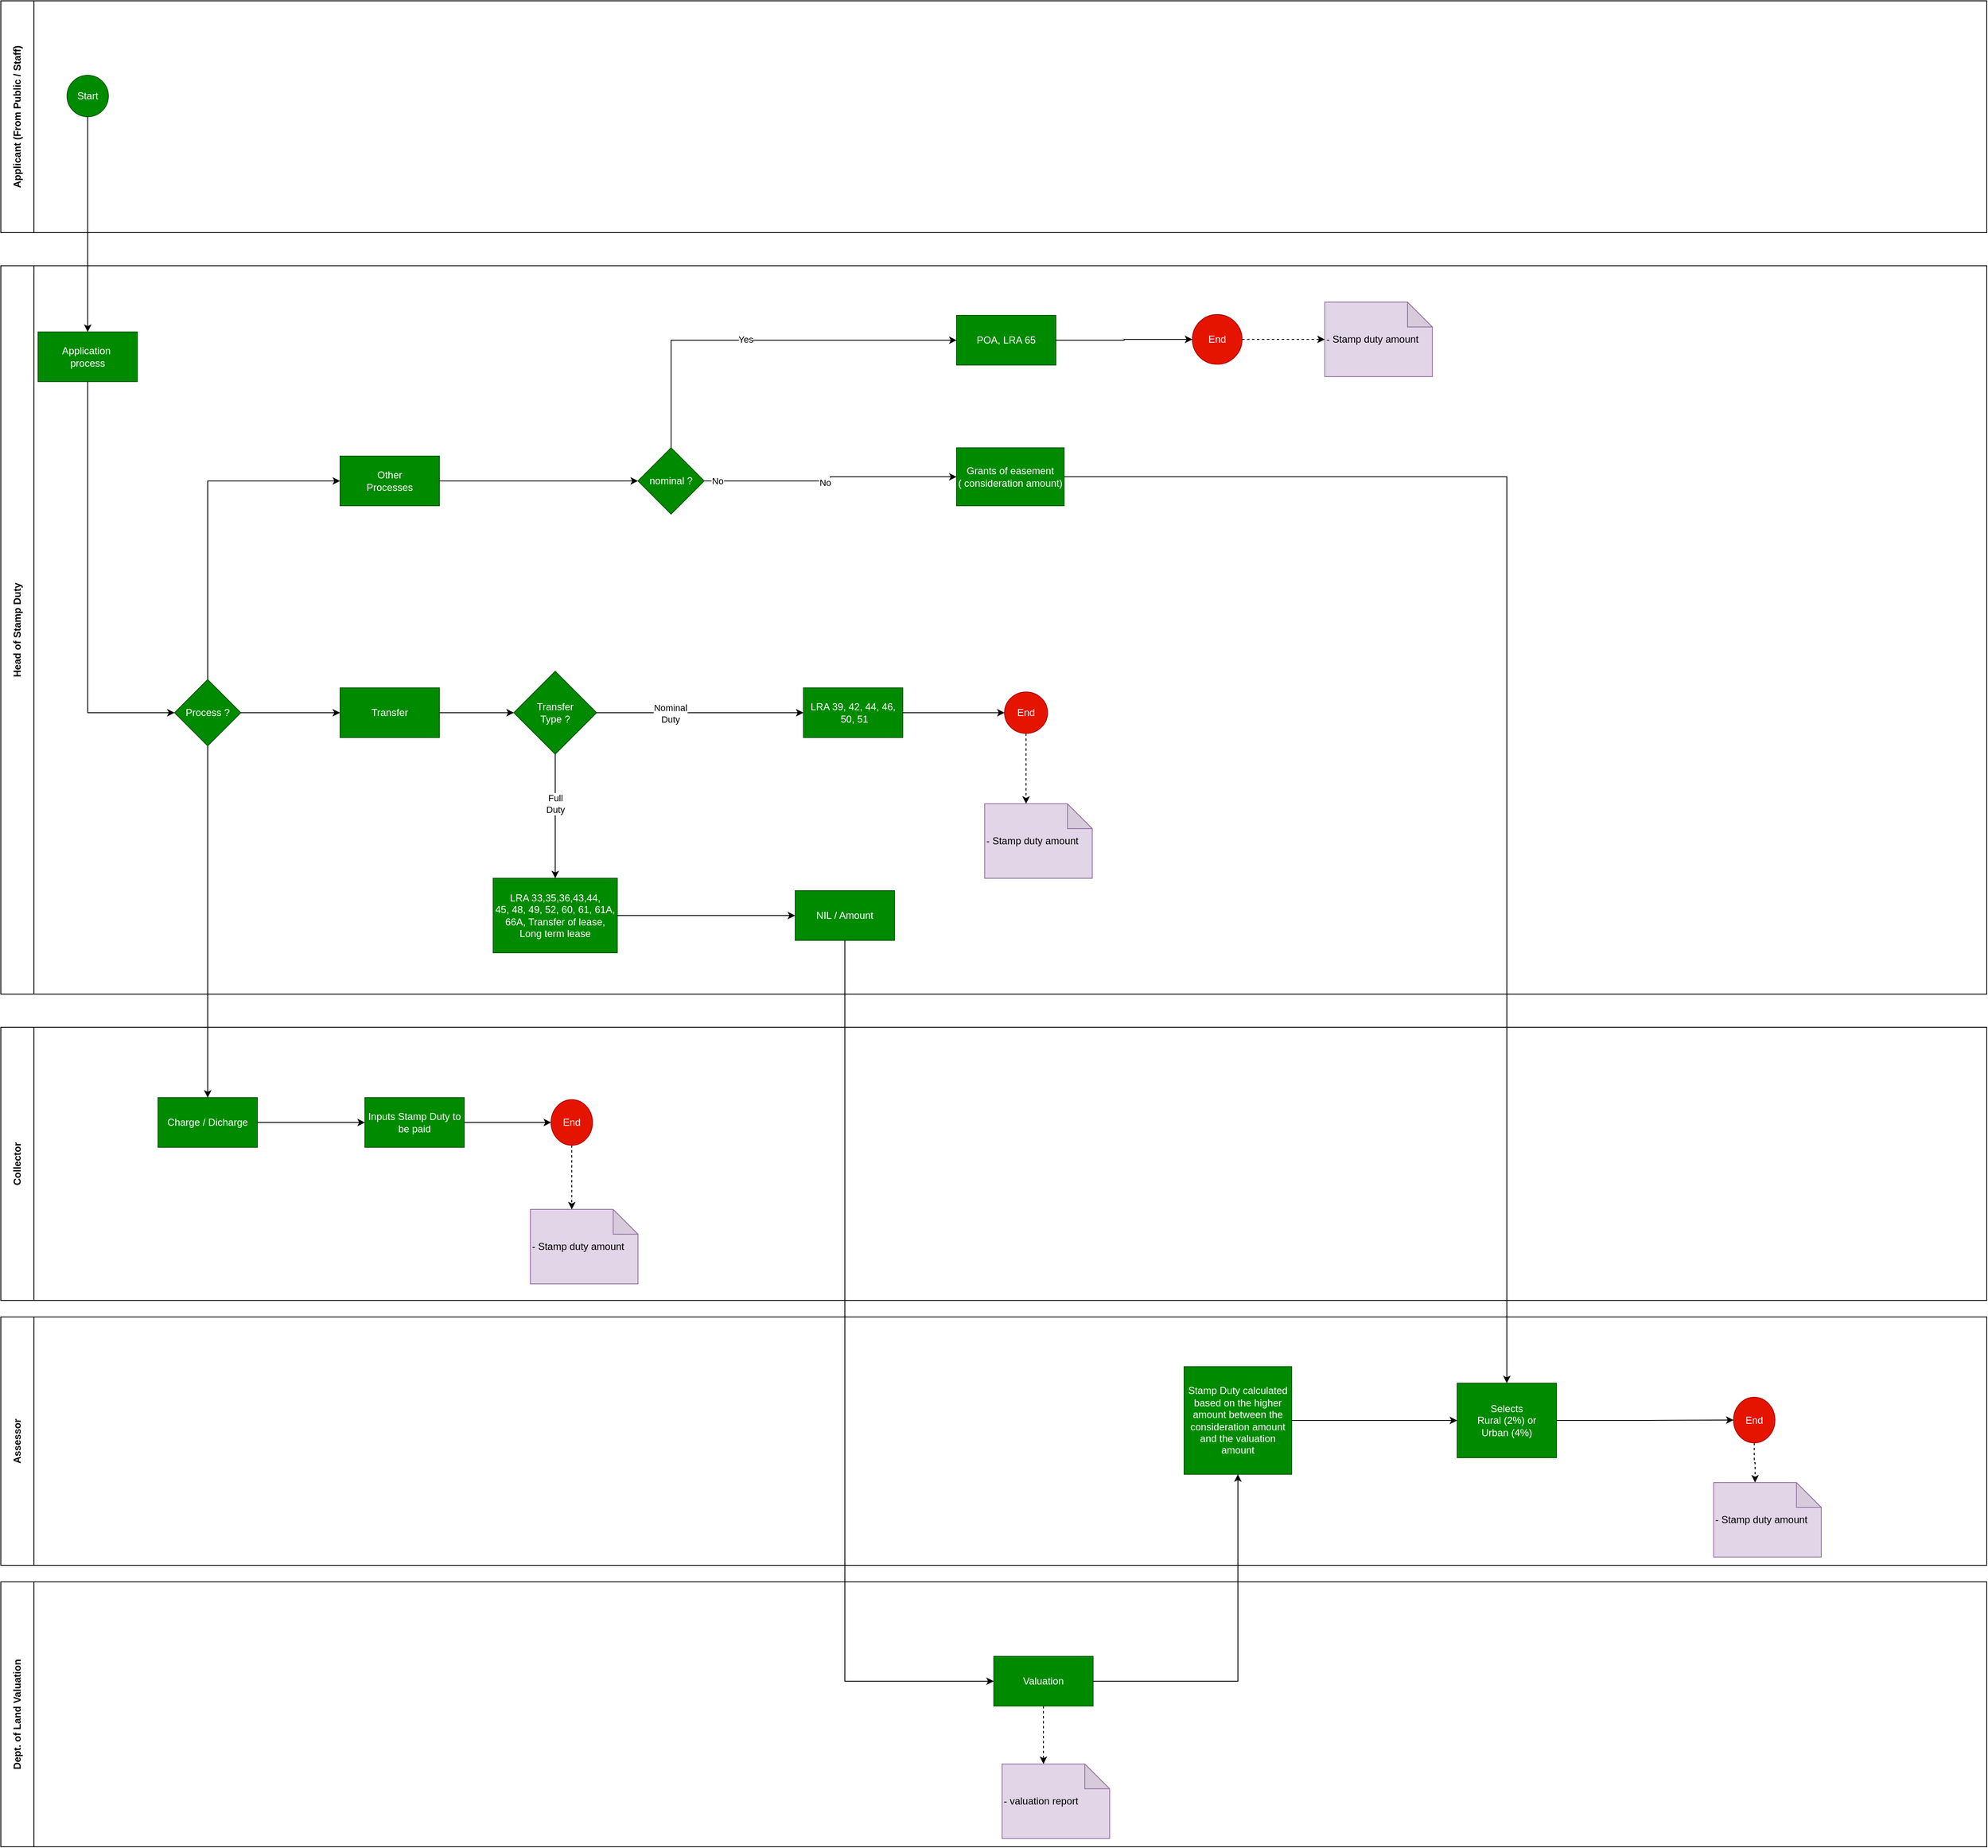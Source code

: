 <mxfile version="21.6.5" type="github">
  <diagram name="Page-1" id="wiHoxaamiO45fGIozESU">
    <mxGraphModel dx="1687" dy="929" grid="1" gridSize="10" guides="1" tooltips="1" connect="1" arrows="1" fold="1" page="1" pageScale="1" pageWidth="850" pageHeight="1100" math="0" shadow="0">
      <root>
        <mxCell id="0" />
        <mxCell id="1" parent="0" />
        <mxCell id="bjcQ7HL3ElRiH-m9O8MQ-53" value="" style="edgeStyle=orthogonalEdgeStyle;rounded=0;orthogonalLoop=1;jettySize=auto;html=1;exitX=0.5;exitY=1;exitDx=0;exitDy=0;" edge="1" parent="1" source="bjcQ7HL3ElRiH-m9O8MQ-5" target="bjcQ7HL3ElRiH-m9O8MQ-52">
          <mxGeometry relative="1" as="geometry" />
        </mxCell>
        <mxCell id="bjcQ7HL3ElRiH-m9O8MQ-79" value="Head of Stamp Duty" style="swimlane;horizontal=0;whiteSpace=wrap;html=1;startSize=40;" vertex="1" parent="1">
          <mxGeometry y="440" width="2400" height="880" as="geometry" />
        </mxCell>
        <mxCell id="bjcQ7HL3ElRiH-m9O8MQ-3" value="Application&amp;nbsp;&lt;br&gt;process" style="whiteSpace=wrap;html=1;fillColor=#008a00;strokeColor=#005700;fontColor=#ffffff;" vertex="1" parent="bjcQ7HL3ElRiH-m9O8MQ-79">
          <mxGeometry x="45" y="80" width="120" height="60" as="geometry" />
        </mxCell>
        <mxCell id="bjcQ7HL3ElRiH-m9O8MQ-9" value="Transfer" style="whiteSpace=wrap;html=1;fillColor=#008a00;strokeColor=#005700;fontColor=#ffffff;" vertex="1" parent="bjcQ7HL3ElRiH-m9O8MQ-79">
          <mxGeometry x="410" y="510" width="120" height="60" as="geometry" />
        </mxCell>
        <mxCell id="bjcQ7HL3ElRiH-m9O8MQ-11" value="Transfer&lt;br&gt;Type ?" style="rhombus;whiteSpace=wrap;html=1;fillColor=#008a00;strokeColor=#005700;fontColor=#ffffff;" vertex="1" parent="bjcQ7HL3ElRiH-m9O8MQ-79">
          <mxGeometry x="620" y="490" width="100" height="100" as="geometry" />
        </mxCell>
        <mxCell id="bjcQ7HL3ElRiH-m9O8MQ-12" value="" style="edgeStyle=orthogonalEdgeStyle;rounded=0;orthogonalLoop=1;jettySize=auto;html=1;" edge="1" parent="bjcQ7HL3ElRiH-m9O8MQ-79" source="bjcQ7HL3ElRiH-m9O8MQ-9" target="bjcQ7HL3ElRiH-m9O8MQ-11">
          <mxGeometry relative="1" as="geometry" />
        </mxCell>
        <mxCell id="bjcQ7HL3ElRiH-m9O8MQ-5" value="Process ?" style="rhombus;whiteSpace=wrap;html=1;fillColor=#008a00;strokeColor=#005700;fontColor=#ffffff;" vertex="1" parent="bjcQ7HL3ElRiH-m9O8MQ-79">
          <mxGeometry x="210" y="500" width="80" height="80" as="geometry" />
        </mxCell>
        <mxCell id="bjcQ7HL3ElRiH-m9O8MQ-6" value="" style="edgeStyle=orthogonalEdgeStyle;rounded=0;orthogonalLoop=1;jettySize=auto;html=1;entryX=0;entryY=0.5;entryDx=0;entryDy=0;exitX=0.5;exitY=1;exitDx=0;exitDy=0;" edge="1" parent="bjcQ7HL3ElRiH-m9O8MQ-79" source="bjcQ7HL3ElRiH-m9O8MQ-3" target="bjcQ7HL3ElRiH-m9O8MQ-5">
          <mxGeometry relative="1" as="geometry" />
        </mxCell>
        <mxCell id="bjcQ7HL3ElRiH-m9O8MQ-10" value="" style="edgeStyle=orthogonalEdgeStyle;rounded=0;orthogonalLoop=1;jettySize=auto;html=1;" edge="1" parent="bjcQ7HL3ElRiH-m9O8MQ-79" source="bjcQ7HL3ElRiH-m9O8MQ-5" target="bjcQ7HL3ElRiH-m9O8MQ-9">
          <mxGeometry relative="1" as="geometry" />
        </mxCell>
        <mxCell id="bjcQ7HL3ElRiH-m9O8MQ-18" value="LRA 39, 42, 44, 46,&lt;br&gt;&amp;nbsp;50, 51" style="whiteSpace=wrap;html=1;fillColor=#008a00;strokeColor=#005700;fontColor=#ffffff;" vertex="1" parent="bjcQ7HL3ElRiH-m9O8MQ-79">
          <mxGeometry x="970" y="510" width="120" height="60" as="geometry" />
        </mxCell>
        <mxCell id="bjcQ7HL3ElRiH-m9O8MQ-19" value="" style="edgeStyle=orthogonalEdgeStyle;rounded=0;orthogonalLoop=1;jettySize=auto;html=1;" edge="1" parent="bjcQ7HL3ElRiH-m9O8MQ-79" source="bjcQ7HL3ElRiH-m9O8MQ-11" target="bjcQ7HL3ElRiH-m9O8MQ-18">
          <mxGeometry relative="1" as="geometry" />
        </mxCell>
        <mxCell id="bjcQ7HL3ElRiH-m9O8MQ-20" value="Nominal&lt;br&gt;Duty" style="edgeLabel;html=1;align=center;verticalAlign=middle;resizable=0;points=[];" vertex="1" connectable="0" parent="bjcQ7HL3ElRiH-m9O8MQ-19">
          <mxGeometry x="-0.289" y="-1" relative="1" as="geometry">
            <mxPoint as="offset" />
          </mxGeometry>
        </mxCell>
        <mxCell id="bjcQ7HL3ElRiH-m9O8MQ-15" value="LRA 33,35,36,43,44,&lt;br&gt;45, 48, 49, 52, 60, 61, 61A, 66A, Transfer of lease, Long term lease" style="whiteSpace=wrap;html=1;fillColor=#008a00;strokeColor=#005700;fontColor=#ffffff;" vertex="1" parent="bjcQ7HL3ElRiH-m9O8MQ-79">
          <mxGeometry x="595" y="740" width="150" height="90" as="geometry" />
        </mxCell>
        <mxCell id="bjcQ7HL3ElRiH-m9O8MQ-16" value="" style="edgeStyle=orthogonalEdgeStyle;rounded=0;orthogonalLoop=1;jettySize=auto;html=1;" edge="1" parent="bjcQ7HL3ElRiH-m9O8MQ-79" source="bjcQ7HL3ElRiH-m9O8MQ-11" target="bjcQ7HL3ElRiH-m9O8MQ-15">
          <mxGeometry relative="1" as="geometry" />
        </mxCell>
        <mxCell id="bjcQ7HL3ElRiH-m9O8MQ-17" value="Full&lt;br&gt;Duty" style="edgeLabel;html=1;align=center;verticalAlign=middle;resizable=0;points=[];" vertex="1" connectable="0" parent="bjcQ7HL3ElRiH-m9O8MQ-16">
          <mxGeometry x="-0.2" relative="1" as="geometry">
            <mxPoint as="offset" />
          </mxGeometry>
        </mxCell>
        <mxCell id="bjcQ7HL3ElRiH-m9O8MQ-98" style="edgeStyle=orthogonalEdgeStyle;rounded=0;orthogonalLoop=1;jettySize=auto;html=1;entryX=0;entryY=0;entryDx=50;entryDy=0;entryPerimeter=0;dashed=1;" edge="1" parent="bjcQ7HL3ElRiH-m9O8MQ-79" source="bjcQ7HL3ElRiH-m9O8MQ-77" target="bjcQ7HL3ElRiH-m9O8MQ-97">
          <mxGeometry relative="1" as="geometry" />
        </mxCell>
        <mxCell id="bjcQ7HL3ElRiH-m9O8MQ-77" value="End" style="ellipse;whiteSpace=wrap;html=1;fillColor=#e51400;strokeColor=#B20000;fontColor=#ffffff;" vertex="1" parent="bjcQ7HL3ElRiH-m9O8MQ-79">
          <mxGeometry x="1213" y="515" width="52" height="50" as="geometry" />
        </mxCell>
        <mxCell id="bjcQ7HL3ElRiH-m9O8MQ-78" value="" style="edgeStyle=orthogonalEdgeStyle;rounded=0;orthogonalLoop=1;jettySize=auto;html=1;" edge="1" parent="bjcQ7HL3ElRiH-m9O8MQ-79" source="bjcQ7HL3ElRiH-m9O8MQ-18" target="bjcQ7HL3ElRiH-m9O8MQ-77">
          <mxGeometry relative="1" as="geometry" />
        </mxCell>
        <mxCell id="bjcQ7HL3ElRiH-m9O8MQ-23" value="NIL / Amount" style="whiteSpace=wrap;html=1;fillColor=#008a00;strokeColor=#005700;fontColor=#ffffff;" vertex="1" parent="bjcQ7HL3ElRiH-m9O8MQ-79">
          <mxGeometry x="960" y="755" width="120" height="60" as="geometry" />
        </mxCell>
        <mxCell id="bjcQ7HL3ElRiH-m9O8MQ-22" value="" style="edgeStyle=orthogonalEdgeStyle;rounded=0;orthogonalLoop=1;jettySize=auto;html=1;entryX=0;entryY=0.5;entryDx=0;entryDy=0;" edge="1" parent="bjcQ7HL3ElRiH-m9O8MQ-79" source="bjcQ7HL3ElRiH-m9O8MQ-15" target="bjcQ7HL3ElRiH-m9O8MQ-23">
          <mxGeometry relative="1" as="geometry">
            <mxPoint x="910" y="380" as="targetPoint" />
          </mxGeometry>
        </mxCell>
        <mxCell id="bjcQ7HL3ElRiH-m9O8MQ-50" value="Other&lt;br&gt;Processes" style="whiteSpace=wrap;html=1;fillColor=#008a00;strokeColor=#005700;fontColor=#ffffff;" vertex="1" parent="bjcQ7HL3ElRiH-m9O8MQ-79">
          <mxGeometry x="410" y="230" width="120" height="60" as="geometry" />
        </mxCell>
        <mxCell id="bjcQ7HL3ElRiH-m9O8MQ-51" value="" style="edgeStyle=orthogonalEdgeStyle;rounded=0;orthogonalLoop=1;jettySize=auto;html=1;exitX=0.5;exitY=0;exitDx=0;exitDy=0;entryX=0;entryY=0.5;entryDx=0;entryDy=0;" edge="1" parent="bjcQ7HL3ElRiH-m9O8MQ-79" source="bjcQ7HL3ElRiH-m9O8MQ-5" target="bjcQ7HL3ElRiH-m9O8MQ-50">
          <mxGeometry relative="1" as="geometry" />
        </mxCell>
        <mxCell id="bjcQ7HL3ElRiH-m9O8MQ-54" value="nominal ?" style="rhombus;whiteSpace=wrap;html=1;fillColor=#008a00;strokeColor=#005700;fontColor=#ffffff;" vertex="1" parent="bjcQ7HL3ElRiH-m9O8MQ-79">
          <mxGeometry x="770" y="220" width="80" height="80" as="geometry" />
        </mxCell>
        <mxCell id="bjcQ7HL3ElRiH-m9O8MQ-55" value="" style="edgeStyle=orthogonalEdgeStyle;rounded=0;orthogonalLoop=1;jettySize=auto;html=1;" edge="1" parent="bjcQ7HL3ElRiH-m9O8MQ-79" source="bjcQ7HL3ElRiH-m9O8MQ-50" target="bjcQ7HL3ElRiH-m9O8MQ-54">
          <mxGeometry relative="1" as="geometry" />
        </mxCell>
        <mxCell id="bjcQ7HL3ElRiH-m9O8MQ-56" value="POA, LRA 65" style="whiteSpace=wrap;html=1;fillColor=#008a00;strokeColor=#005700;fontColor=#ffffff;" vertex="1" parent="bjcQ7HL3ElRiH-m9O8MQ-79">
          <mxGeometry x="1155" y="60" width="120" height="60" as="geometry" />
        </mxCell>
        <mxCell id="bjcQ7HL3ElRiH-m9O8MQ-57" value="" style="edgeStyle=orthogonalEdgeStyle;rounded=0;orthogonalLoop=1;jettySize=auto;html=1;exitX=0.5;exitY=0;exitDx=0;exitDy=0;entryX=0;entryY=0.5;entryDx=0;entryDy=0;" edge="1" parent="bjcQ7HL3ElRiH-m9O8MQ-79" source="bjcQ7HL3ElRiH-m9O8MQ-54" target="bjcQ7HL3ElRiH-m9O8MQ-56">
          <mxGeometry relative="1" as="geometry" />
        </mxCell>
        <mxCell id="bjcQ7HL3ElRiH-m9O8MQ-58" value="Yes" style="edgeLabel;html=1;align=center;verticalAlign=middle;resizable=0;points=[];" vertex="1" connectable="0" parent="bjcQ7HL3ElRiH-m9O8MQ-57">
          <mxGeometry x="-0.075" y="1" relative="1" as="geometry">
            <mxPoint as="offset" />
          </mxGeometry>
        </mxCell>
        <mxCell id="bjcQ7HL3ElRiH-m9O8MQ-100" style="edgeStyle=orthogonalEdgeStyle;rounded=0;orthogonalLoop=1;jettySize=auto;html=1;entryX=0;entryY=0.5;entryDx=0;entryDy=0;entryPerimeter=0;dashed=1;" edge="1" parent="bjcQ7HL3ElRiH-m9O8MQ-79" source="bjcQ7HL3ElRiH-m9O8MQ-74" target="bjcQ7HL3ElRiH-m9O8MQ-99">
          <mxGeometry relative="1" as="geometry" />
        </mxCell>
        <mxCell id="bjcQ7HL3ElRiH-m9O8MQ-74" value="End" style="ellipse;whiteSpace=wrap;html=1;fillColor=#e51400;strokeColor=#B20000;fontColor=#ffffff;" vertex="1" parent="bjcQ7HL3ElRiH-m9O8MQ-79">
          <mxGeometry x="1440" y="59" width="60" height="60" as="geometry" />
        </mxCell>
        <mxCell id="bjcQ7HL3ElRiH-m9O8MQ-75" value="" style="edgeStyle=orthogonalEdgeStyle;rounded=0;orthogonalLoop=1;jettySize=auto;html=1;" edge="1" parent="bjcQ7HL3ElRiH-m9O8MQ-79" source="bjcQ7HL3ElRiH-m9O8MQ-56" target="bjcQ7HL3ElRiH-m9O8MQ-74">
          <mxGeometry relative="1" as="geometry" />
        </mxCell>
        <mxCell id="bjcQ7HL3ElRiH-m9O8MQ-97" value="- Stamp duty amount&lt;br&gt;" style="shape=note;whiteSpace=wrap;html=1;backgroundOutline=1;darkOpacity=0.05;fillColor=#e1d5e7;strokeColor=#9673a6;align=left;" vertex="1" parent="bjcQ7HL3ElRiH-m9O8MQ-79">
          <mxGeometry x="1189" y="650" width="130" height="90" as="geometry" />
        </mxCell>
        <mxCell id="bjcQ7HL3ElRiH-m9O8MQ-99" value="- Stamp duty amount&lt;br&gt;" style="shape=note;whiteSpace=wrap;html=1;backgroundOutline=1;darkOpacity=0.05;fillColor=#e1d5e7;strokeColor=#9673a6;align=left;" vertex="1" parent="bjcQ7HL3ElRiH-m9O8MQ-79">
          <mxGeometry x="1600" y="44" width="130" height="90" as="geometry" />
        </mxCell>
        <mxCell id="bjcQ7HL3ElRiH-m9O8MQ-59" value="Grants of easement&lt;br&gt;( consideration amount)" style="whiteSpace=wrap;html=1;fillColor=#008a00;strokeColor=#005700;fontColor=#ffffff;" vertex="1" parent="bjcQ7HL3ElRiH-m9O8MQ-79">
          <mxGeometry x="1155" y="220" width="130" height="70" as="geometry" />
        </mxCell>
        <mxCell id="bjcQ7HL3ElRiH-m9O8MQ-101" value="" style="edgeStyle=orthogonalEdgeStyle;rounded=0;orthogonalLoop=1;jettySize=auto;html=1;entryX=0;entryY=0.5;entryDx=0;entryDy=0;" edge="1" parent="bjcQ7HL3ElRiH-m9O8MQ-79" source="bjcQ7HL3ElRiH-m9O8MQ-54" target="bjcQ7HL3ElRiH-m9O8MQ-59">
          <mxGeometry relative="1" as="geometry">
            <mxPoint x="850" y="260" as="sourcePoint" />
            <mxPoint x="1610" y="1350" as="targetPoint" />
          </mxGeometry>
        </mxCell>
        <mxCell id="bjcQ7HL3ElRiH-m9O8MQ-102" value="No" style="edgeLabel;html=1;align=center;verticalAlign=middle;resizable=0;points=[];" vertex="1" connectable="0" parent="bjcQ7HL3ElRiH-m9O8MQ-101">
          <mxGeometry x="-0.057" y="-2" relative="1" as="geometry">
            <mxPoint as="offset" />
          </mxGeometry>
        </mxCell>
        <mxCell id="bjcQ7HL3ElRiH-m9O8MQ-103" value="No" style="edgeLabel;html=1;align=center;verticalAlign=middle;resizable=0;points=[];" vertex="1" connectable="0" parent="bjcQ7HL3ElRiH-m9O8MQ-101">
          <mxGeometry x="-0.896" relative="1" as="geometry">
            <mxPoint as="offset" />
          </mxGeometry>
        </mxCell>
        <mxCell id="bjcQ7HL3ElRiH-m9O8MQ-80" value="Collector" style="swimlane;horizontal=0;whiteSpace=wrap;html=1;startSize=40;" vertex="1" parent="1">
          <mxGeometry y="1360" width="2400" height="330" as="geometry" />
        </mxCell>
        <mxCell id="bjcQ7HL3ElRiH-m9O8MQ-83" value="" style="edgeStyle=orthogonalEdgeStyle;rounded=0;orthogonalLoop=1;jettySize=auto;html=1;" edge="1" parent="bjcQ7HL3ElRiH-m9O8MQ-80" source="bjcQ7HL3ElRiH-m9O8MQ-52" target="bjcQ7HL3ElRiH-m9O8MQ-82">
          <mxGeometry relative="1" as="geometry" />
        </mxCell>
        <mxCell id="bjcQ7HL3ElRiH-m9O8MQ-52" value="Charge / Dicharge" style="whiteSpace=wrap;html=1;fillColor=#008a00;strokeColor=#005700;fontColor=#ffffff;" vertex="1" parent="bjcQ7HL3ElRiH-m9O8MQ-80">
          <mxGeometry x="190" y="85" width="120" height="60" as="geometry" />
        </mxCell>
        <mxCell id="bjcQ7HL3ElRiH-m9O8MQ-94" style="edgeStyle=orthogonalEdgeStyle;rounded=0;orthogonalLoop=1;jettySize=auto;html=1;entryX=0;entryY=0;entryDx=50;entryDy=0;entryPerimeter=0;dashed=1;" edge="1" parent="bjcQ7HL3ElRiH-m9O8MQ-80" source="bjcQ7HL3ElRiH-m9O8MQ-68" target="bjcQ7HL3ElRiH-m9O8MQ-93">
          <mxGeometry relative="1" as="geometry" />
        </mxCell>
        <mxCell id="bjcQ7HL3ElRiH-m9O8MQ-68" value="End" style="ellipse;whiteSpace=wrap;html=1;fillColor=#e51400;strokeColor=#B20000;fontColor=#ffffff;" vertex="1" parent="bjcQ7HL3ElRiH-m9O8MQ-80">
          <mxGeometry x="665" y="87.5" width="50" height="55" as="geometry" />
        </mxCell>
        <mxCell id="bjcQ7HL3ElRiH-m9O8MQ-84" style="edgeStyle=orthogonalEdgeStyle;rounded=0;orthogonalLoop=1;jettySize=auto;html=1;entryX=0;entryY=0.5;entryDx=0;entryDy=0;" edge="1" parent="bjcQ7HL3ElRiH-m9O8MQ-80" source="bjcQ7HL3ElRiH-m9O8MQ-82" target="bjcQ7HL3ElRiH-m9O8MQ-68">
          <mxGeometry relative="1" as="geometry" />
        </mxCell>
        <mxCell id="bjcQ7HL3ElRiH-m9O8MQ-82" value="Inputs Stamp Duty to be paid" style="whiteSpace=wrap;html=1;fillColor=#008a00;strokeColor=#005700;fontColor=#ffffff;" vertex="1" parent="bjcQ7HL3ElRiH-m9O8MQ-80">
          <mxGeometry x="440" y="85" width="120" height="60" as="geometry" />
        </mxCell>
        <mxCell id="bjcQ7HL3ElRiH-m9O8MQ-93" value="- Stamp duty amount&lt;br&gt;" style="shape=note;whiteSpace=wrap;html=1;backgroundOutline=1;darkOpacity=0.05;fillColor=#e1d5e7;strokeColor=#9673a6;align=left;" vertex="1" parent="bjcQ7HL3ElRiH-m9O8MQ-80">
          <mxGeometry x="640" y="220" width="130" height="90" as="geometry" />
        </mxCell>
        <mxCell id="bjcQ7HL3ElRiH-m9O8MQ-81" value="Applicant (From Public / Staff)" style="swimlane;horizontal=0;whiteSpace=wrap;html=1;startSize=40;" vertex="1" parent="1">
          <mxGeometry y="120" width="2400" height="280" as="geometry" />
        </mxCell>
        <mxCell id="bjcQ7HL3ElRiH-m9O8MQ-2" value="Start" style="ellipse;whiteSpace=wrap;html=1;aspect=fixed;fillColor=#008a00;fontColor=#ffffff;strokeColor=#005700;" vertex="1" parent="bjcQ7HL3ElRiH-m9O8MQ-81">
          <mxGeometry x="80" y="90" width="50" height="50" as="geometry" />
        </mxCell>
        <mxCell id="bjcQ7HL3ElRiH-m9O8MQ-4" value="" style="edgeStyle=orthogonalEdgeStyle;rounded=0;orthogonalLoop=1;jettySize=auto;html=1;" edge="1" parent="1" source="bjcQ7HL3ElRiH-m9O8MQ-2" target="bjcQ7HL3ElRiH-m9O8MQ-3">
          <mxGeometry relative="1" as="geometry" />
        </mxCell>
        <mxCell id="bjcQ7HL3ElRiH-m9O8MQ-85" value="Dept. of Land Valuation" style="swimlane;horizontal=0;whiteSpace=wrap;html=1;startSize=40;" vertex="1" parent="1">
          <mxGeometry y="2030" width="2400" height="320" as="geometry" />
        </mxCell>
        <mxCell id="bjcQ7HL3ElRiH-m9O8MQ-107" style="edgeStyle=orthogonalEdgeStyle;rounded=0;orthogonalLoop=1;jettySize=auto;html=1;entryX=0;entryY=0;entryDx=50;entryDy=0;entryPerimeter=0;exitX=0.5;exitY=1;exitDx=0;exitDy=0;dashed=1;" edge="1" parent="bjcQ7HL3ElRiH-m9O8MQ-85" source="bjcQ7HL3ElRiH-m9O8MQ-27" target="bjcQ7HL3ElRiH-m9O8MQ-106">
          <mxGeometry relative="1" as="geometry" />
        </mxCell>
        <mxCell id="bjcQ7HL3ElRiH-m9O8MQ-27" value="Valuation" style="whiteSpace=wrap;html=1;fillColor=#008a00;strokeColor=#005700;fontColor=#ffffff;" vertex="1" parent="bjcQ7HL3ElRiH-m9O8MQ-85">
          <mxGeometry x="1200" y="90" width="120" height="60" as="geometry" />
        </mxCell>
        <mxCell id="bjcQ7HL3ElRiH-m9O8MQ-106" value="- valuation report" style="shape=note;whiteSpace=wrap;html=1;backgroundOutline=1;darkOpacity=0.05;fillColor=#e1d5e7;strokeColor=#9673a6;align=left;" vertex="1" parent="bjcQ7HL3ElRiH-m9O8MQ-85">
          <mxGeometry x="1210" y="220" width="130" height="90" as="geometry" />
        </mxCell>
        <mxCell id="bjcQ7HL3ElRiH-m9O8MQ-28" value="" style="edgeStyle=orthogonalEdgeStyle;rounded=0;orthogonalLoop=1;jettySize=auto;html=1;entryX=0;entryY=0.5;entryDx=0;entryDy=0;exitX=0.5;exitY=1;exitDx=0;exitDy=0;" edge="1" parent="1" source="bjcQ7HL3ElRiH-m9O8MQ-23" target="bjcQ7HL3ElRiH-m9O8MQ-27">
          <mxGeometry relative="1" as="geometry" />
        </mxCell>
        <mxCell id="bjcQ7HL3ElRiH-m9O8MQ-86" value="Assessor" style="swimlane;horizontal=0;whiteSpace=wrap;html=1;startSize=40;" vertex="1" parent="1">
          <mxGeometry y="1710" width="2400" height="300" as="geometry" />
        </mxCell>
        <mxCell id="bjcQ7HL3ElRiH-m9O8MQ-104" style="edgeStyle=orthogonalEdgeStyle;rounded=0;orthogonalLoop=1;jettySize=auto;html=1;entryX=0;entryY=0.5;entryDx=0;entryDy=0;" edge="1" parent="bjcQ7HL3ElRiH-m9O8MQ-86" source="bjcQ7HL3ElRiH-m9O8MQ-87" target="bjcQ7HL3ElRiH-m9O8MQ-72">
          <mxGeometry relative="1" as="geometry" />
        </mxCell>
        <mxCell id="bjcQ7HL3ElRiH-m9O8MQ-87" value="Selects &lt;br&gt;Rural (2%) or &lt;br&gt;Urban (4%)" style="whiteSpace=wrap;html=1;fillColor=#008a00;strokeColor=#005700;fontColor=#ffffff;" vertex="1" parent="bjcQ7HL3ElRiH-m9O8MQ-86">
          <mxGeometry x="1760" y="80" width="120" height="90" as="geometry" />
        </mxCell>
        <mxCell id="bjcQ7HL3ElRiH-m9O8MQ-96" style="edgeStyle=orthogonalEdgeStyle;rounded=0;orthogonalLoop=1;jettySize=auto;html=1;entryX=0;entryY=0;entryDx=50;entryDy=0;entryPerimeter=0;dashed=1;strokeColor=default;" edge="1" parent="bjcQ7HL3ElRiH-m9O8MQ-86" source="bjcQ7HL3ElRiH-m9O8MQ-72" target="bjcQ7HL3ElRiH-m9O8MQ-95">
          <mxGeometry relative="1" as="geometry" />
        </mxCell>
        <mxCell id="bjcQ7HL3ElRiH-m9O8MQ-72" value="End" style="ellipse;whiteSpace=wrap;html=1;fillColor=#e51400;strokeColor=#B20000;fontColor=#ffffff;" vertex="1" parent="bjcQ7HL3ElRiH-m9O8MQ-86">
          <mxGeometry x="2094" y="97" width="50" height="55" as="geometry" />
        </mxCell>
        <mxCell id="bjcQ7HL3ElRiH-m9O8MQ-95" value="- Stamp duty amount&lt;br&gt;" style="shape=note;whiteSpace=wrap;html=1;backgroundOutline=1;darkOpacity=0.05;fillColor=#e1d5e7;strokeColor=#9673a6;align=left;" vertex="1" parent="bjcQ7HL3ElRiH-m9O8MQ-86">
          <mxGeometry x="2070" y="200" width="130" height="90" as="geometry" />
        </mxCell>
        <mxCell id="bjcQ7HL3ElRiH-m9O8MQ-105" style="edgeStyle=orthogonalEdgeStyle;rounded=0;orthogonalLoop=1;jettySize=auto;html=1;entryX=0;entryY=0.5;entryDx=0;entryDy=0;" edge="1" parent="bjcQ7HL3ElRiH-m9O8MQ-86" source="bjcQ7HL3ElRiH-m9O8MQ-33" target="bjcQ7HL3ElRiH-m9O8MQ-87">
          <mxGeometry relative="1" as="geometry" />
        </mxCell>
        <mxCell id="bjcQ7HL3ElRiH-m9O8MQ-33" value="Stamp Duty calculated based on the higher amount between the consideration amount and the valuation amount" style="whiteSpace=wrap;html=1;fillColor=#008a00;strokeColor=#005700;fontColor=#ffffff;" vertex="1" parent="bjcQ7HL3ElRiH-m9O8MQ-86">
          <mxGeometry x="1430" y="60" width="130" height="130" as="geometry" />
        </mxCell>
        <mxCell id="bjcQ7HL3ElRiH-m9O8MQ-60" value="" style="edgeStyle=orthogonalEdgeStyle;rounded=0;orthogonalLoop=1;jettySize=auto;html=1;entryX=0.5;entryY=0;entryDx=0;entryDy=0;" edge="1" parent="1" source="bjcQ7HL3ElRiH-m9O8MQ-59" target="bjcQ7HL3ElRiH-m9O8MQ-87">
          <mxGeometry relative="1" as="geometry" />
        </mxCell>
        <mxCell id="bjcQ7HL3ElRiH-m9O8MQ-34" value="" style="edgeStyle=orthogonalEdgeStyle;rounded=0;orthogonalLoop=1;jettySize=auto;html=1;entryX=0.5;entryY=1;entryDx=0;entryDy=0;" edge="1" parent="1" source="bjcQ7HL3ElRiH-m9O8MQ-27" target="bjcQ7HL3ElRiH-m9O8MQ-33">
          <mxGeometry relative="1" as="geometry" />
        </mxCell>
      </root>
    </mxGraphModel>
  </diagram>
</mxfile>
